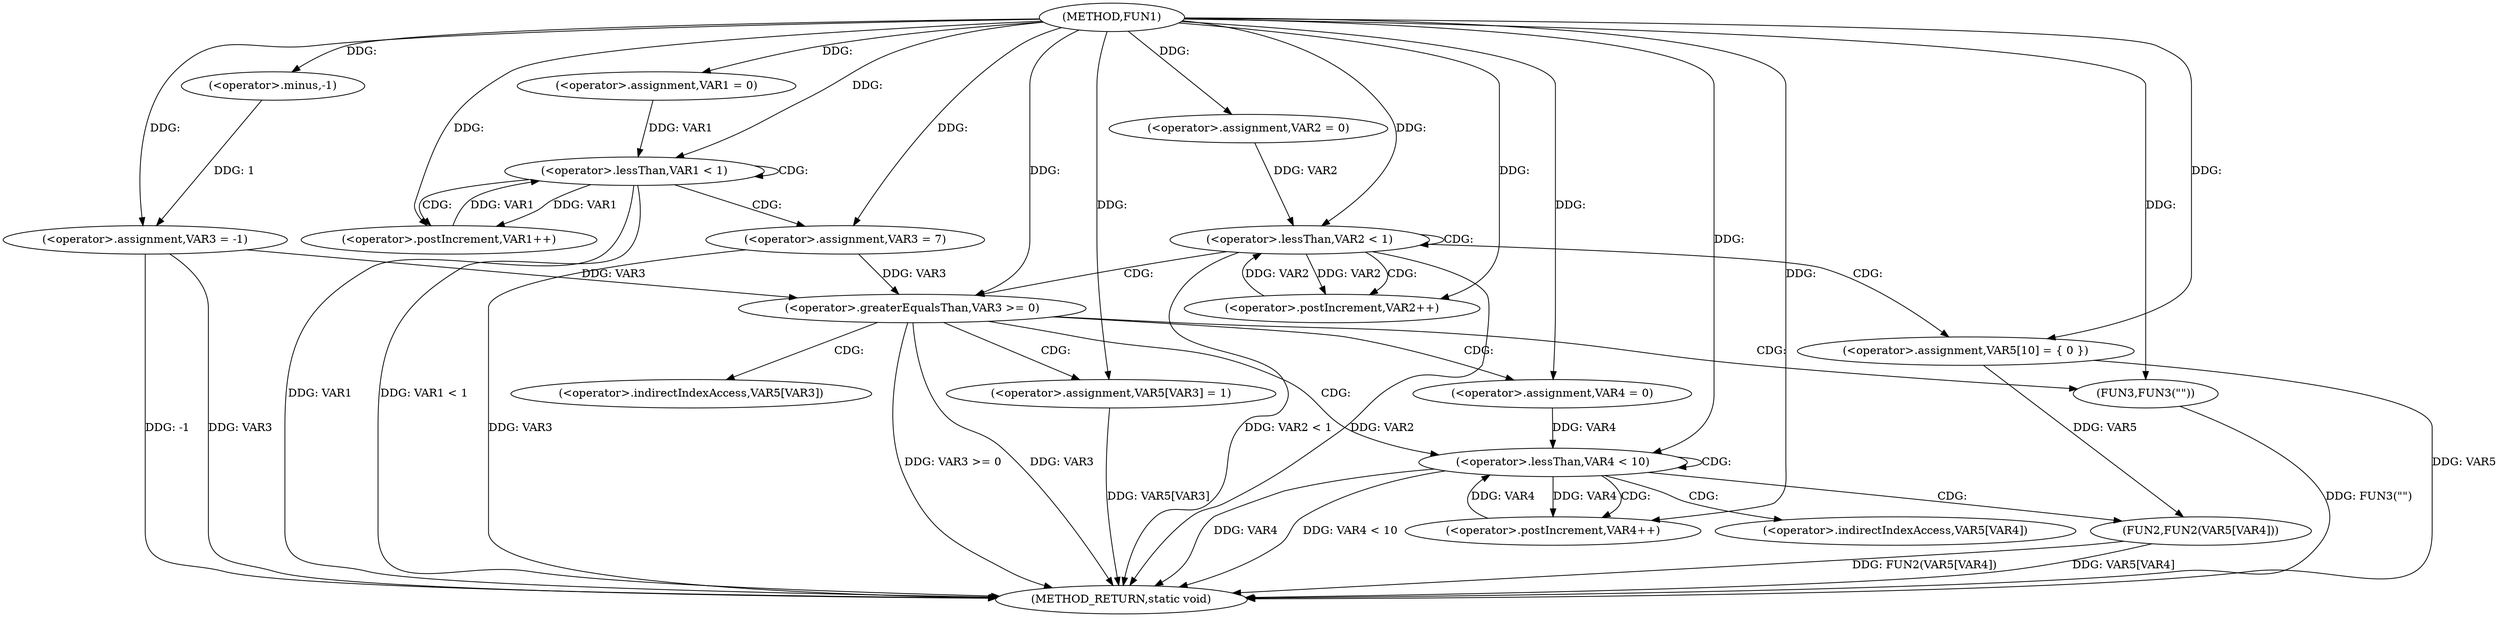 digraph FUN1 {  
"1000100" [label = "(METHOD,FUN1)" ]
"1000165" [label = "(METHOD_RETURN,static void)" ]
"1000105" [label = "(<operator>.assignment,VAR3 = -1)" ]
"1000107" [label = "(<operator>.minus,-1)" ]
"1000110" [label = "(<operator>.assignment,VAR1 = 0)" ]
"1000113" [label = "(<operator>.lessThan,VAR1 < 1)" ]
"1000116" [label = "(<operator>.postIncrement,VAR1++)" ]
"1000119" [label = "(<operator>.assignment,VAR3 = 7)" ]
"1000123" [label = "(<operator>.assignment,VAR2 = 0)" ]
"1000126" [label = "(<operator>.lessThan,VAR2 < 1)" ]
"1000129" [label = "(<operator>.postIncrement,VAR2++)" ]
"1000135" [label = "(<operator>.assignment,VAR5[10] = { 0 })" ]
"1000138" [label = "(<operator>.greaterEqualsThan,VAR3 >= 0)" ]
"1000142" [label = "(<operator>.assignment,VAR5[VAR3] = 1)" ]
"1000148" [label = "(<operator>.assignment,VAR4 = 0)" ]
"1000151" [label = "(<operator>.lessThan,VAR4 < 10)" ]
"1000154" [label = "(<operator>.postIncrement,VAR4++)" ]
"1000157" [label = "(FUN2,FUN2(VAR5[VAR4]))" ]
"1000163" [label = "(FUN3,FUN3(\"\"))" ]
"1000143" [label = "(<operator>.indirectIndexAccess,VAR5[VAR3])" ]
"1000158" [label = "(<operator>.indirectIndexAccess,VAR5[VAR4])" ]
  "1000126" -> "1000165"  [ label = "DDG: VAR2 < 1"] 
  "1000157" -> "1000165"  [ label = "DDG: FUN2(VAR5[VAR4])"] 
  "1000113" -> "1000165"  [ label = "DDG: VAR1"] 
  "1000151" -> "1000165"  [ label = "DDG: VAR4"] 
  "1000126" -> "1000165"  [ label = "DDG: VAR2"] 
  "1000138" -> "1000165"  [ label = "DDG: VAR3 >= 0"] 
  "1000163" -> "1000165"  [ label = "DDG: FUN3(\"\")"] 
  "1000105" -> "1000165"  [ label = "DDG: VAR3"] 
  "1000105" -> "1000165"  [ label = "DDG: -1"] 
  "1000151" -> "1000165"  [ label = "DDG: VAR4 < 10"] 
  "1000138" -> "1000165"  [ label = "DDG: VAR3"] 
  "1000157" -> "1000165"  [ label = "DDG: VAR5[VAR4]"] 
  "1000113" -> "1000165"  [ label = "DDG: VAR1 < 1"] 
  "1000119" -> "1000165"  [ label = "DDG: VAR3"] 
  "1000142" -> "1000165"  [ label = "DDG: VAR5[VAR3]"] 
  "1000135" -> "1000165"  [ label = "DDG: VAR5"] 
  "1000107" -> "1000105"  [ label = "DDG: 1"] 
  "1000100" -> "1000105"  [ label = "DDG: "] 
  "1000100" -> "1000107"  [ label = "DDG: "] 
  "1000100" -> "1000110"  [ label = "DDG: "] 
  "1000116" -> "1000113"  [ label = "DDG: VAR1"] 
  "1000110" -> "1000113"  [ label = "DDG: VAR1"] 
  "1000100" -> "1000113"  [ label = "DDG: "] 
  "1000113" -> "1000116"  [ label = "DDG: VAR1"] 
  "1000100" -> "1000116"  [ label = "DDG: "] 
  "1000100" -> "1000119"  [ label = "DDG: "] 
  "1000100" -> "1000123"  [ label = "DDG: "] 
  "1000129" -> "1000126"  [ label = "DDG: VAR2"] 
  "1000123" -> "1000126"  [ label = "DDG: VAR2"] 
  "1000100" -> "1000126"  [ label = "DDG: "] 
  "1000126" -> "1000129"  [ label = "DDG: VAR2"] 
  "1000100" -> "1000129"  [ label = "DDG: "] 
  "1000100" -> "1000135"  [ label = "DDG: "] 
  "1000119" -> "1000138"  [ label = "DDG: VAR3"] 
  "1000105" -> "1000138"  [ label = "DDG: VAR3"] 
  "1000100" -> "1000138"  [ label = "DDG: "] 
  "1000100" -> "1000142"  [ label = "DDG: "] 
  "1000100" -> "1000148"  [ label = "DDG: "] 
  "1000154" -> "1000151"  [ label = "DDG: VAR4"] 
  "1000148" -> "1000151"  [ label = "DDG: VAR4"] 
  "1000100" -> "1000151"  [ label = "DDG: "] 
  "1000151" -> "1000154"  [ label = "DDG: VAR4"] 
  "1000100" -> "1000154"  [ label = "DDG: "] 
  "1000135" -> "1000157"  [ label = "DDG: VAR5"] 
  "1000100" -> "1000163"  [ label = "DDG: "] 
  "1000113" -> "1000116"  [ label = "CDG: "] 
  "1000113" -> "1000113"  [ label = "CDG: "] 
  "1000113" -> "1000119"  [ label = "CDG: "] 
  "1000126" -> "1000126"  [ label = "CDG: "] 
  "1000126" -> "1000129"  [ label = "CDG: "] 
  "1000126" -> "1000135"  [ label = "CDG: "] 
  "1000126" -> "1000138"  [ label = "CDG: "] 
  "1000138" -> "1000163"  [ label = "CDG: "] 
  "1000138" -> "1000143"  [ label = "CDG: "] 
  "1000138" -> "1000142"  [ label = "CDG: "] 
  "1000138" -> "1000151"  [ label = "CDG: "] 
  "1000138" -> "1000148"  [ label = "CDG: "] 
  "1000151" -> "1000158"  [ label = "CDG: "] 
  "1000151" -> "1000154"  [ label = "CDG: "] 
  "1000151" -> "1000151"  [ label = "CDG: "] 
  "1000151" -> "1000157"  [ label = "CDG: "] 
}
